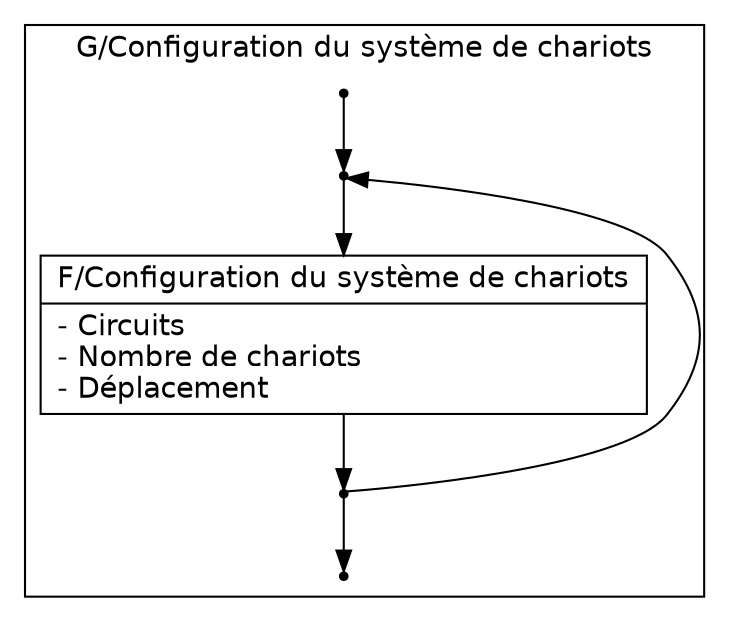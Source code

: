 digraph {
	
	fontname = "Bitstream Vera Sans"
	
	node [
		fontname = "Bitstream Vera Sans"
		shape = "record"
	]
	
	edge [
		fontname = "Bitstream Vera Sans"
	]

	subgraph clusterConfSystChar {
		label = "G/Configuration du système de chariots"
		
		begin [
			shape = "point"
		]

		end [
			shape = "point"
		]
				
		up [
			shape = "point"
		]
	
		down [
			shape = "point"
		]
		
		ConfSystChar [
			label = "{F/Configuration du système de chariots|- Circuits\l- Nombre de chariots\l- Déplacement\l}"
		]
		
	}

	begin -> up
	
	up -> ConfSystChar -> down
	
	down -> up [ constraint = false ]
	down -> end
	
}